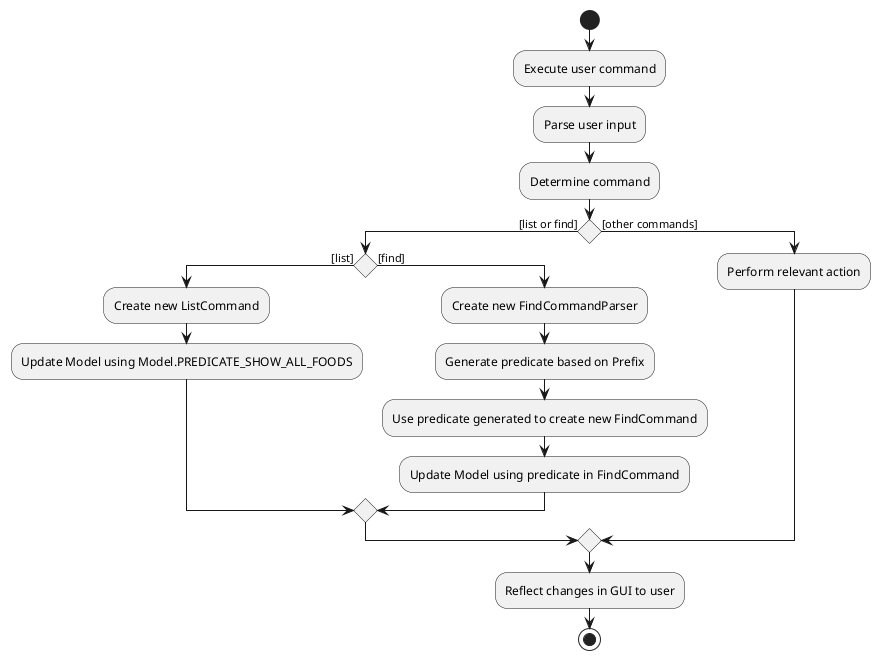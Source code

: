 @startuml

start
:Execute user command;
:Parse user input;
:Determine command;
if() then ([list or find])

if () then ([list])
:Create new ListCommand;
:Update Model using Model.PREDICATE_SHOW_ALL_FOODS;
else ([find])
:Create new FindCommandParser;
:Generate predicate based on Prefix;
:Use predicate generated to create new FindCommand;
:Update Model using predicate in FindCommand;
endif

else([other commands])
:Perform relevant action;
endif

:Reflect changes in GUI to user;
stop

@enduml

